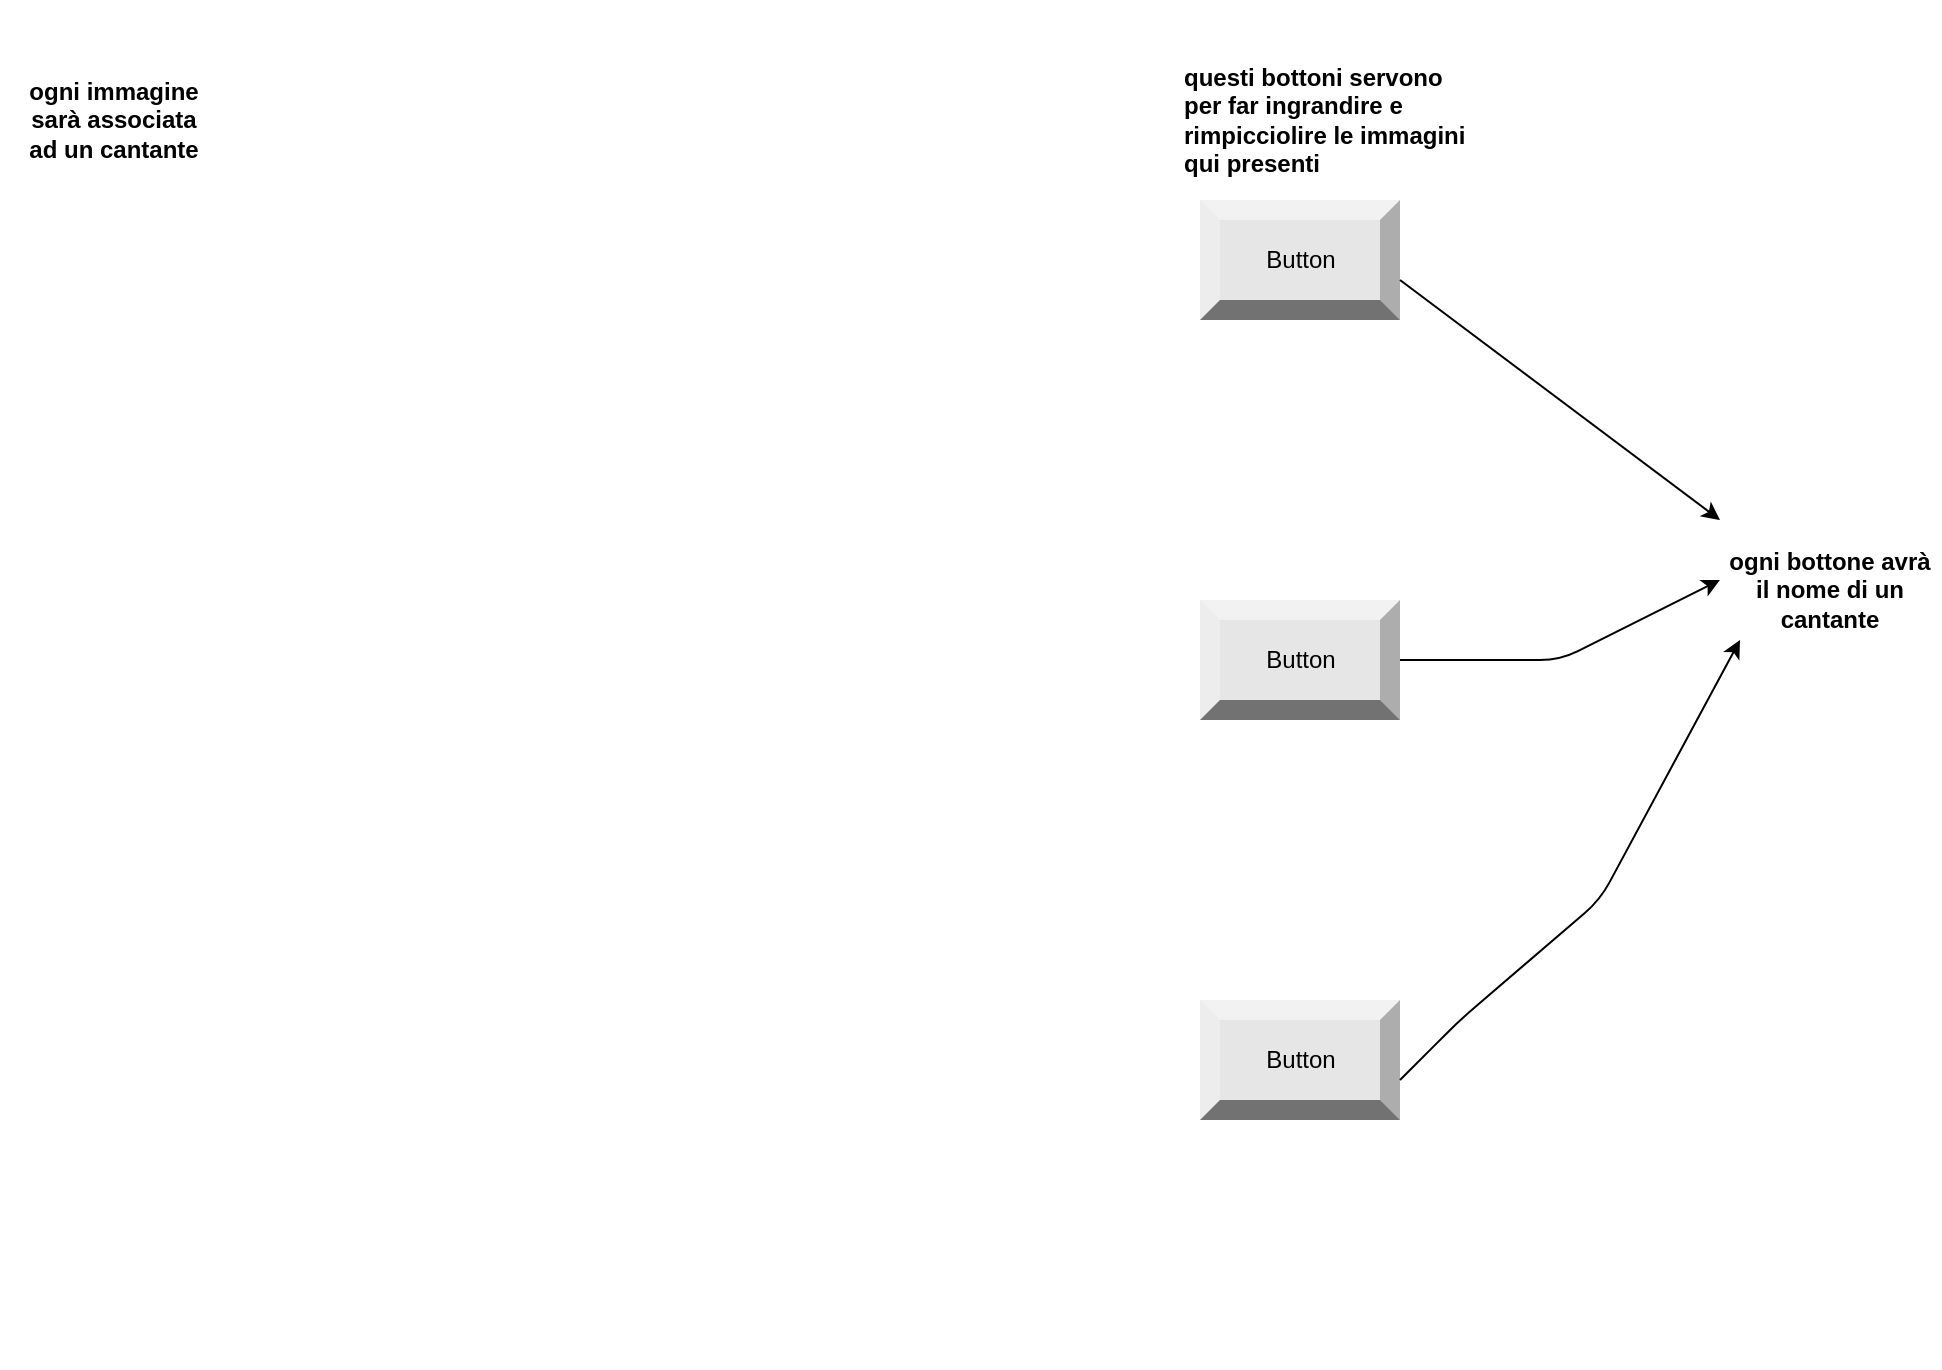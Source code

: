 <mxfile version="14.4.2" type="github"><diagram id="XlrEY7AcHt1vSo-mQ9l8" name="Page-1"><mxGraphModel dx="1182" dy="1591" grid="1" gridSize="10" guides="1" tooltips="1" connect="1" arrows="1" fold="1" page="1" pageScale="1" pageWidth="583" pageHeight="827" math="0" shadow="0"><root><mxCell id="0"/><mxCell id="1" parent="0"/><mxCell id="48sXN-YpLfPTpr_mquiM-2" value="Button" style="labelPosition=center;verticalLabelPosition=middle;align=center;html=1;shape=mxgraph.basic.shaded_button;dx=10;fillColor=#E6E6E6;strokeColor=none;" vertex="1" parent="1"><mxGeometry x="660" y="80" width="100" height="60" as="geometry"/></mxCell><mxCell id="48sXN-YpLfPTpr_mquiM-3" value="Button" style="labelPosition=center;verticalLabelPosition=middle;align=center;html=1;shape=mxgraph.basic.shaded_button;dx=10;fillColor=#E6E6E6;strokeColor=none;" vertex="1" parent="1"><mxGeometry x="660" y="280" width="100" height="60" as="geometry"/></mxCell><mxCell id="48sXN-YpLfPTpr_mquiM-4" value="Button" style="labelPosition=center;verticalLabelPosition=middle;align=center;html=1;shape=mxgraph.basic.shaded_button;dx=10;fillColor=#E6E6E6;strokeColor=none;" vertex="1" parent="1"><mxGeometry x="660" y="480" width="100" height="60" as="geometry"/></mxCell><mxCell id="48sXN-YpLfPTpr_mquiM-5" value="" style="shape=image;html=1;verticalAlign=top;verticalLabelPosition=bottom;labelBackgroundColor=#ffffff;imageAspect=0;aspect=fixed;image=https://cdn0.iconfinder.com/data/icons/set-app-incredibles/24/Image-01-128.png" vertex="1" parent="1"><mxGeometry x="60" y="60" width="114" height="114" as="geometry"/></mxCell><mxCell id="48sXN-YpLfPTpr_mquiM-6" value="" style="shape=image;html=1;verticalAlign=top;verticalLabelPosition=bottom;labelBackgroundColor=#ffffff;imageAspect=0;aspect=fixed;image=https://cdn0.iconfinder.com/data/icons/set-app-incredibles/24/Image-01-128.png" vertex="1" parent="1"><mxGeometry x="60" y="310" width="114" height="114" as="geometry"/></mxCell><mxCell id="48sXN-YpLfPTpr_mquiM-7" value="" style="shape=image;html=1;verticalAlign=top;verticalLabelPosition=bottom;labelBackgroundColor=#ffffff;imageAspect=0;aspect=fixed;image=https://cdn0.iconfinder.com/data/icons/set-app-incredibles/24/Image-01-128.png" vertex="1" parent="1"><mxGeometry x="60" y="550" width="114" height="114" as="geometry"/></mxCell><mxCell id="48sXN-YpLfPTpr_mquiM-12" value="questi bottoni servono per far ingrandire e rimpicciolire le immagini qui presenti" style="text;html=1;strokeColor=none;fillColor=none;align=left;verticalAlign=middle;whiteSpace=wrap;rounded=0;fontStyle=1;fontFamily=Helvetica;" vertex="1" parent="1"><mxGeometry x="650" y="-20" width="150" height="120" as="geometry"/></mxCell><mxCell id="48sXN-YpLfPTpr_mquiM-18" value="" style="html=1;labelBackgroundColor=#ffffff;endArrow=classic;endFill=1;endSize=6;jettySize=auto;orthogonalLoop=1;strokeWidth=1;fontSize=14;" edge="1" parent="1"><mxGeometry width="60" height="60" relative="1" as="geometry"><mxPoint x="760" y="310" as="sourcePoint"/><mxPoint x="920" y="270" as="targetPoint"/><Array as="points"><mxPoint x="840" y="310"/></Array></mxGeometry></mxCell><mxCell id="48sXN-YpLfPTpr_mquiM-19" value="" style="html=1;labelBackgroundColor=#ffffff;endArrow=classic;endFill=1;endSize=6;jettySize=auto;orthogonalLoop=1;strokeWidth=1;fontSize=14;" edge="1" parent="1"><mxGeometry width="60" height="60" relative="1" as="geometry"><mxPoint x="760" y="120" as="sourcePoint"/><mxPoint x="920" y="240" as="targetPoint"/><Array as="points"><mxPoint x="920" y="240"/></Array></mxGeometry></mxCell><mxCell id="48sXN-YpLfPTpr_mquiM-20" value="" style="html=1;labelBackgroundColor=#ffffff;endArrow=classic;endFill=1;endSize=6;jettySize=auto;orthogonalLoop=1;strokeWidth=1;fontSize=14;" edge="1" parent="1"><mxGeometry width="60" height="60" relative="1" as="geometry"><mxPoint x="760" y="520" as="sourcePoint"/><mxPoint x="930" y="300" as="targetPoint"/><Array as="points"><mxPoint x="770" y="510"/><mxPoint x="790" y="490"/><mxPoint x="860" y="430"/></Array></mxGeometry></mxCell><mxCell id="48sXN-YpLfPTpr_mquiM-22" value="ogni bottone avrà il nome di un cantante" style="text;html=1;strokeColor=none;fillColor=none;align=center;verticalAlign=middle;whiteSpace=wrap;rounded=0;fontFamily=Helvetica;fontStyle=1" vertex="1" parent="1"><mxGeometry x="920" y="250" width="110" height="50" as="geometry"/></mxCell><mxCell id="48sXN-YpLfPTpr_mquiM-23" value="ogni immagine sarà associata ad un cantante" style="text;html=1;strokeColor=none;fillColor=none;align=center;verticalAlign=middle;whiteSpace=wrap;rounded=0;fontFamily=Helvetica;fontStyle=1" vertex="1" parent="1"><mxGeometry x="72" y="-5" width="90" height="90" as="geometry"/></mxCell></root></mxGraphModel></diagram></mxfile>